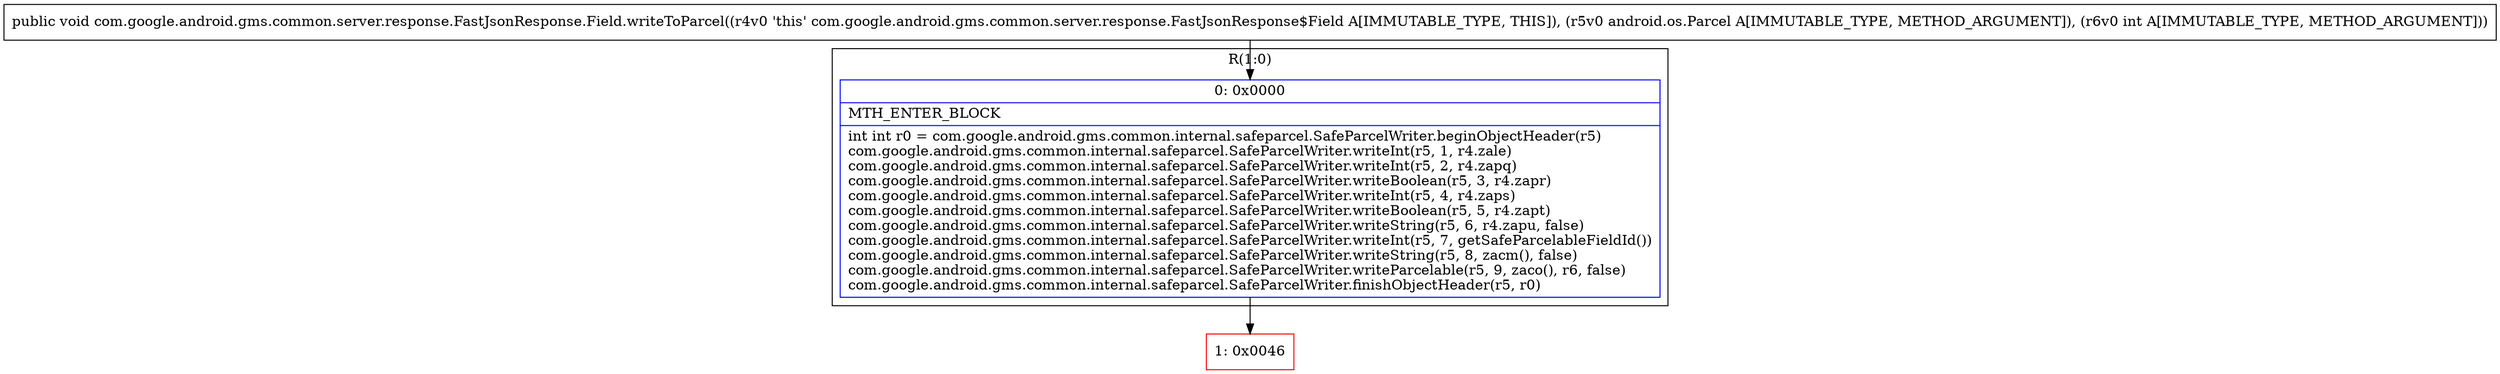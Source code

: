 digraph "CFG forcom.google.android.gms.common.server.response.FastJsonResponse.Field.writeToParcel(Landroid\/os\/Parcel;I)V" {
subgraph cluster_Region_1649088757 {
label = "R(1:0)";
node [shape=record,color=blue];
Node_0 [shape=record,label="{0\:\ 0x0000|MTH_ENTER_BLOCK\l|int int r0 = com.google.android.gms.common.internal.safeparcel.SafeParcelWriter.beginObjectHeader(r5)\lcom.google.android.gms.common.internal.safeparcel.SafeParcelWriter.writeInt(r5, 1, r4.zale)\lcom.google.android.gms.common.internal.safeparcel.SafeParcelWriter.writeInt(r5, 2, r4.zapq)\lcom.google.android.gms.common.internal.safeparcel.SafeParcelWriter.writeBoolean(r5, 3, r4.zapr)\lcom.google.android.gms.common.internal.safeparcel.SafeParcelWriter.writeInt(r5, 4, r4.zaps)\lcom.google.android.gms.common.internal.safeparcel.SafeParcelWriter.writeBoolean(r5, 5, r4.zapt)\lcom.google.android.gms.common.internal.safeparcel.SafeParcelWriter.writeString(r5, 6, r4.zapu, false)\lcom.google.android.gms.common.internal.safeparcel.SafeParcelWriter.writeInt(r5, 7, getSafeParcelableFieldId())\lcom.google.android.gms.common.internal.safeparcel.SafeParcelWriter.writeString(r5, 8, zacm(), false)\lcom.google.android.gms.common.internal.safeparcel.SafeParcelWriter.writeParcelable(r5, 9, zaco(), r6, false)\lcom.google.android.gms.common.internal.safeparcel.SafeParcelWriter.finishObjectHeader(r5, r0)\l}"];
}
Node_1 [shape=record,color=red,label="{1\:\ 0x0046}"];
MethodNode[shape=record,label="{public void com.google.android.gms.common.server.response.FastJsonResponse.Field.writeToParcel((r4v0 'this' com.google.android.gms.common.server.response.FastJsonResponse$Field A[IMMUTABLE_TYPE, THIS]), (r5v0 android.os.Parcel A[IMMUTABLE_TYPE, METHOD_ARGUMENT]), (r6v0 int A[IMMUTABLE_TYPE, METHOD_ARGUMENT])) }"];
MethodNode -> Node_0;
Node_0 -> Node_1;
}

